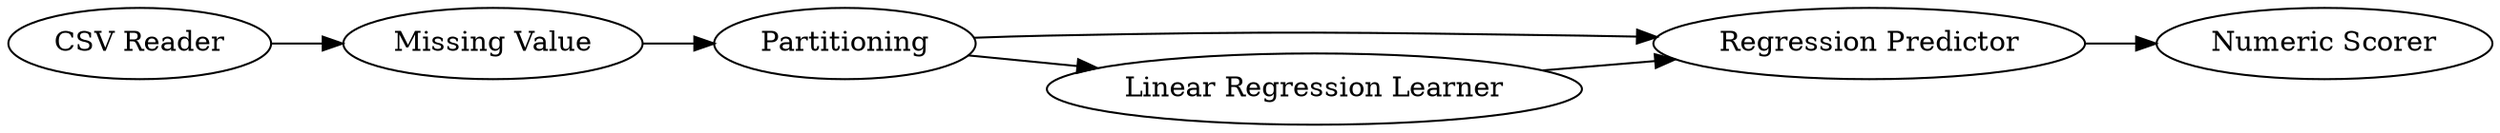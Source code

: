 digraph {
	6 -> 5
	4 -> 2
	5 -> 4
	1 -> 2
	4 -> 1
	2 -> 3
	5 [label="Missing Value"]
	1 [label="Linear Regression Learner"]
	4 [label=Partitioning]
	6 [label="CSV Reader"]
	3 [label="Numeric Scorer"]
	2 [label="Regression Predictor"]
	rankdir=LR
}
